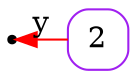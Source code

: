 digraph G {
  rankdir=LR;
  edge[arrowhead=none,arrowtail=none];
  node[fixedsize=true,shape=circle]
  size="9.201041666666667,5.219270833333334";
  labeldistance=0;
  nodesep=.175;
  ranksep=.175;

 nd1[shape=point];
   nd36[label="2",tooltip="nd36-ConstGraph",style=rounded,orientation=90,shape=square,width=.4,height=.4,color="purple"];

  nd1->nd36[dir=back,label="y",headport=w,tailport=e,color=red,arrowtail=normal];
}